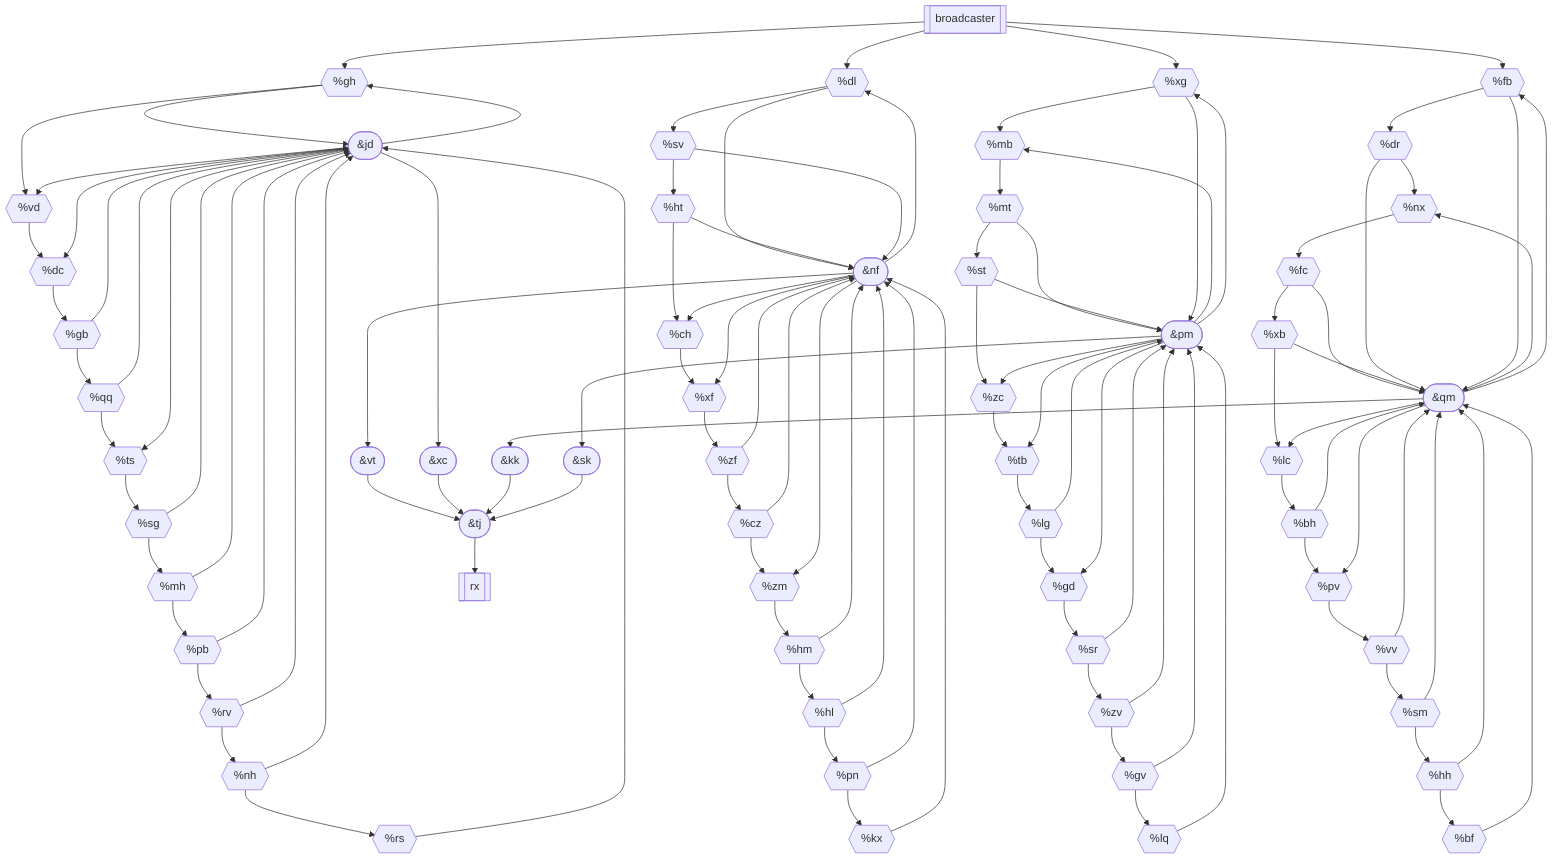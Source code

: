 flowchart TB
    broadcaster[[broadcaster]]
    jd([&jd])
    kk([&kk])
    nf([&nf])
    pm([&pm])
    qm([&qm])
    sk([&sk])
    tj([&tj])
    vt([&vt])
    xc([&xc])
    bf{{%bf}}
    bh{{%bh}}
    ch{{%ch}}
    cz{{%cz}}
    dc{{%dc}}
    dl{{%dl}}
    dr{{%dr}}
    fb{{%fb}}
    fc{{%fc}}
    gb{{%gb}}
    gd{{%gd}}
    gh{{%gh}}
    gv{{%gv}}
    hh{{%hh}}
    hl{{%hl}}
    hm{{%hm}}
    ht{{%ht}}
    kx{{%kx}}
    lc{{%lc}}
    lg{{%lg}}
    lq{{%lq}}
    mb{{%mb}}
    mh{{%mh}}
    mt{{%mt}}
    nh{{%nh}}
    nx{{%nx}}
    pb{{%pb}}
    pn{{%pn}}
    pv{{%pv}}
    qq{{%qq}}
    rs{{%rs}}
    rv{{%rv}}
    sg{{%sg}}
    sm{{%sm}}
    sr{{%sr}}
    st{{%st}}
    sv{{%sv}}
    tb{{%tb}}
    ts{{%ts}}
    vd{{%vd}}
    vv{{%vv}}
    xb{{%xb}}
    xf{{%xf}}
    xg{{%xg}}
    zc{{%zc}}
    zf{{%zf}}
    zm{{%zm}}
    zv{{%zv}}
    rx[[rx]]
    vt-->tj
    mt-->st
    mt-->pm
    mh-->jd
    mh-->pb
    vd-->dc
    hh-->bf
    hh-->qm
    hl-->nf
    hl-->pn
    bf-->qm
    ts-->sg
    pn-->nf
    pn-->kx
    gd-->sr
    tb-->lg
    mb-->mt
    nh-->rs
    nh-->jd
    qq-->ts
    qq-->jd
    zc-->tb
    dl-->nf
    dl-->sv
    gv-->lq
    gv-->pm
    st-->pm
    st-->zc
    gh-->jd
    gh-->vd
    sr-->zv
    sr-->pm
    xc-->tj
    nx-->fc
    sm-->qm
    sm-->hh
    fc-->xb
    fc-->qm
    xb-->qm
    xb-->lc
    kk-->tj
    ch-->xf
    pv-->vv
    broadcaster-->gh
    broadcaster-->dl
    broadcaster-->xg
    broadcaster-->fb
    ht-->ch
    ht-->nf
    kx-->nf
    tj-->rx
    zf-->nf
    zf-->cz
    zm-->hm
    sg-->mh
    sg-->jd
    dr-->nx
    dr-->qm
    pb-->rv
    pb-->jd
    vv-->sm
    vv-->qm
    hm-->nf
    hm-->hl
    gb-->qq
    gb-->jd
    fb-->dr
    fb-->qm
    xf-->zf
    bh-->qm
    bh-->pv
    xg-->mb
    xg-->pm
    cz-->nf
    cz-->zm
    lg-->pm
    lg-->gd
    zv-->pm
    zv-->gv
    rv-->jd
    rv-->nh
    jd-->ts
    jd-->gh
    jd-->vd
    jd-->dc
    jd-->xc
    lc-->bh
    sk-->tj
    sv-->nf
    sv-->ht
    qm-->lc
    qm-->pv
    qm-->nx
    qm-->fb
    qm-->kk
    dc-->gb
    nf-->zm
    nf-->dl
    nf-->ch
    nf-->xf
    nf-->vt
    rs-->jd
    pm-->sk
    pm-->zc
    pm-->tb
    pm-->gd
    pm-->mb
    pm-->xg
    lq-->pm